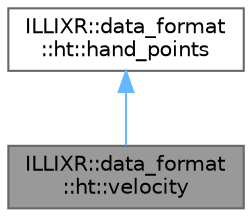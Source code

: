 digraph "ILLIXR::data_format::ht::velocity"
{
 // LATEX_PDF_SIZE
  bgcolor="transparent";
  edge [fontname=Helvetica,fontsize=10,labelfontname=Helvetica,labelfontsize=10];
  node [fontname=Helvetica,fontsize=10,shape=box,height=0.2,width=0.4];
  Node1 [id="Node000001",label="ILLIXR::data_format\l::ht::velocity",height=0.2,width=0.4,color="gray40", fillcolor="grey60", style="filled", fontcolor="black",tooltip=" "];
  Node2 -> Node1 [id="edge1_Node000001_Node000002",dir="back",color="steelblue1",style="solid",tooltip=" "];
  Node2 [id="Node000002",label="ILLIXR::data_format\l::ht::hand_points",height=0.2,width=0.4,color="gray40", fillcolor="white", style="filled",URL="$structILLIXR_1_1data__format_1_1ht_1_1hand__points.html",tooltip=" "];
}
